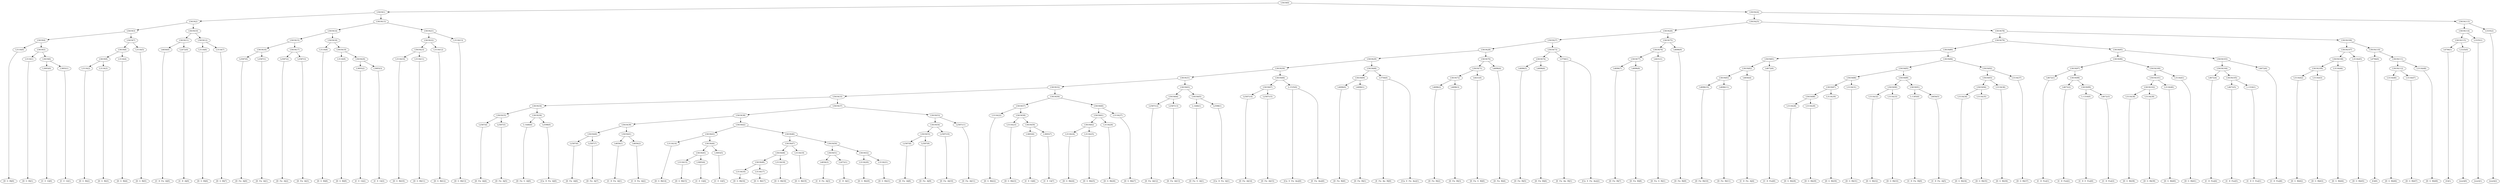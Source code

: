 digraph sample{
"L3116(0)"->"[D  G  B](0)"
"L3116(1)"->"[D  G  B](1)"
"L3693(0)"->"[C  E  G](0)"
"L3693(1)"->"[C  E  G](1)"
"L5619(6)"->"L3693(0)"
"L5619(6)"->"L3693(1)"
"L5619(5)"->"L3116(1)"
"L5619(5)"->"L5619(6)"
"L5619(4)"->"L3116(0)"
"L5619(4)"->"L5619(5)"
"L3116(2)"->"[D  G  B](2)"
"L3116(3)"->"[D  G  B](3)"
"L5619(9)"->"L3116(2)"
"L5619(9)"->"L3116(3)"
"L3116(4)"->"[D  G  B](4)"
"L5619(8)"->"L5619(9)"
"L5619(8)"->"L3116(4)"
"L3116(5)"->"[D  G  B](5)"
"L5619(7)"->"L5619(8)"
"L5619(7)"->"L3116(5)"
"L5619(3)"->"L5619(4)"
"L5619(3)"->"L5619(7)"
"L4656(0)"->"[C  D  Fis  A](0)"
"L2472(0)"->"[C  D  A](0)"
"L5619(11)"->"L4656(0)"
"L5619(11)"->"L2472(0)"
"L3116(6)"->"[D  G  B](6)"
"L3116(7)"->"[D  G  B](7)"
"L5619(12)"->"L3116(6)"
"L5619(12)"->"L3116(7)"
"L5619(10)"->"L5619(11)"
"L5619(10)"->"L5619(12)"
"L5619(2)"->"L5619(3)"
"L5619(2)"->"L5619(10)"
"L2587(0)"->"[D  Fis  A](0)"
"L2587(1)"->"[D  Fis  A](1)"
"L5619(16)"->"L2587(0)"
"L5619(16)"->"L2587(1)"
"L2587(2)"->"[D  Fis  A](2)"
"L2587(3)"->"[D  Fis  A](3)"
"L5619(17)"->"L2587(2)"
"L5619(17)"->"L2587(3)"
"L5619(15)"->"L5619(16)"
"L5619(15)"->"L5619(17)"
"L3116(8)"->"[D  G  B](8)"
"L3116(9)"->"[D  G  B](9)"
"L3693(2)"->"[C  E  G](2)"
"L3693(3)"->"[C  E  G](3)"
"L5619(20)"->"L3693(2)"
"L5619(20)"->"L3693(3)"
"L5619(19)"->"L3116(9)"
"L5619(19)"->"L5619(20)"
"L5619(18)"->"L3116(8)"
"L5619(18)"->"L5619(19)"
"L5619(14)"->"L5619(15)"
"L5619(14)"->"L5619(18)"
"L3116(10)"->"[D  G  B](10)"
"L3116(11)"->"[D  G  B](11)"
"L5619(23)"->"L3116(10)"
"L5619(23)"->"L3116(11)"
"L3116(12)"->"[D  G  B](12)"
"L5619(22)"->"L5619(23)"
"L5619(22)"->"L3116(12)"
"L3116(13)"->"[D  G  B](13)"
"L5619(21)"->"L5619(22)"
"L5619(21)"->"L3116(13)"
"L5619(13)"->"L5619(14)"
"L5619(13)"->"L5619(21)"
"L5619(1)"->"L5619(2)"
"L5619(1)"->"L5619(13)"
"L2587(4)"->"[D  Fis  A](4)"
"L2587(5)"->"[D  Fis  A](5)"
"L5619(35)"->"L2587(4)"
"L5619(35)"->"L2587(5)"
"L-1446(0)"->"[D  Fis  G  A](0)"
"L2598(0)"->"[Cis  D  Fis  A](0)"
"L5619(36)"->"L-1446(0)"
"L5619(36)"->"L2598(0)"
"L5619(34)"->"L5619(35)"
"L5619(34)"->"L5619(36)"
"L2587(6)"->"[D  Fis  A](6)"
"L2587(7)"->"[D  Fis  A](7)"
"L5619(40)"->"L2587(6)"
"L5619(40)"->"L2587(7)"
"L4656(1)"->"[C  D  Fis  A](1)"
"L4656(2)"->"[C  D  Fis  A](2)"
"L5619(41)"->"L4656(1)"
"L5619(41)"->"L4656(2)"
"L5619(39)"->"L5619(40)"
"L5619(39)"->"L5619(41)"
"L3116(14)"->"[D  G  B](14)"
"L3116(15)"->"[D  G  B](15)"
"L3693(4)"->"[C  E  G](4)"
"L5619(45)"->"L3116(15)"
"L5619(45)"->"L3693(4)"
"L3693(5)"->"[C  E  G](5)"
"L5619(44)"->"L5619(45)"
"L5619(44)"->"L3693(5)"
"L5619(43)"->"L3116(14)"
"L5619(43)"->"L5619(44)"
"L3116(16)"->"[D  G  B](16)"
"L3116(17)"->"[D  G  B](17)"
"L5619(49)"->"L3116(16)"
"L5619(49)"->"L3116(17)"
"L3116(18)"->"[D  G  B](18)"
"L5619(48)"->"L5619(49)"
"L5619(48)"->"L3116(18)"
"L3116(19)"->"[D  G  B](19)"
"L5619(47)"->"L5619(48)"
"L5619(47)"->"L3116(19)"
"L4656(3)"->"[C  D  Fis  A](3)"
"L2472(1)"->"[C  D  A](1)"
"L5619(51)"->"L4656(3)"
"L5619(51)"->"L2472(1)"
"L3116(20)"->"[D  G  B](20)"
"L3116(21)"->"[D  G  B](21)"
"L5619(52)"->"L3116(20)"
"L5619(52)"->"L3116(21)"
"L5619(50)"->"L5619(51)"
"L5619(50)"->"L5619(52)"
"L5619(46)"->"L5619(47)"
"L5619(46)"->"L5619(50)"
"L5619(42)"->"L5619(43)"
"L5619(42)"->"L5619(46)"
"L5619(38)"->"L5619(39)"
"L5619(38)"->"L5619(42)"
"L2587(8)"->"[D  Fis  A](8)"
"L2587(9)"->"[D  Fis  A](9)"
"L5619(55)"->"L2587(8)"
"L5619(55)"->"L2587(9)"
"L2587(10)"->"[D  Fis  A](10)"
"L5619(54)"->"L5619(55)"
"L5619(54)"->"L2587(10)"
"L2587(11)"->"[D  Fis  A](11)"
"L5619(53)"->"L5619(54)"
"L5619(53)"->"L2587(11)"
"L5619(37)"->"L5619(38)"
"L5619(37)"->"L5619(53)"
"L5619(33)"->"L5619(34)"
"L5619(33)"->"L5619(37)"
"L3116(22)"->"[D  G  B](22)"
"L3116(23)"->"[D  G  B](23)"
"L3693(6)"->"[C  E  G](6)"
"L3693(7)"->"[C  E  G](7)"
"L5619(59)"->"L3693(6)"
"L5619(59)"->"L3693(7)"
"L5619(58)"->"L3116(23)"
"L5619(58)"->"L5619(59)"
"L5619(57)"->"L3116(22)"
"L5619(57)"->"L5619(58)"
"L3116(24)"->"[D  G  B](24)"
"L3116(25)"->"[D  G  B](25)"
"L5619(62)"->"L3116(24)"
"L5619(62)"->"L3116(25)"
"L3116(26)"->"[D  G  B](26)"
"L5619(61)"->"L5619(62)"
"L5619(61)"->"L3116(26)"
"L3116(27)"->"[D  G  B](27)"
"L5619(60)"->"L5619(61)"
"L5619(60)"->"L3116(27)"
"L5619(56)"->"L5619(57)"
"L5619(56)"->"L5619(60)"
"L5619(32)"->"L5619(33)"
"L5619(32)"->"L5619(56)"
"L2587(12)"->"[D  Fis  A](12)"
"L2587(13)"->"[D  Fis  A](13)"
"L5619(64)"->"L2587(12)"
"L5619(64)"->"L2587(13)"
"L-1446(1)"->"[D  Fis  G  A](1)"
"L2598(1)"->"[Cis  D  Fis  A](1)"
"L5619(65)"->"L-1446(1)"
"L5619(65)"->"L2598(1)"
"L5619(63)"->"L5619(64)"
"L5619(63)"->"L5619(65)"
"L5619(31)"->"L5619(32)"
"L5619(31)"->"L5619(63)"
"L2587(14)"->"[D  Fis  A](14)"
"L2587(15)"->"[D  Fis  A](15)"
"L5619(67)"->"L2587(14)"
"L5619(67)"->"L2587(15)"
"L-1535(0)"->"[Cis  E  Fis  Ais](0)"
"L-1535(0)"->"[E  Fis  Ais](0)"
"L5619(66)"->"L5619(67)"
"L5619(66)"->"L-1535(0)"
"L5619(30)"->"L5619(31)"
"L5619(30)"->"L5619(66)"
"L4696(0)"->"[D  Fis  B](0)"
"L4696(1)"->"[D  Fis  B](1)"
"L5619(69)"->"L4696(0)"
"L5619(69)"->"L4696(1)"
"L3756(0)"->"[E  Fis  Ais  B](0)"
"L3756(0)"->"[Cis  E  Fis  Ais](1)"
"L5619(68)"->"L5619(69)"
"L5619(68)"->"L3756(0)"
"L5619(29)"->"L5619(30)"
"L5619(29)"->"L5619(68)"
"L4696(2)"->"[D  Fis  B](2)"
"L4696(3)"->"[D  Fis  B](3)"
"L5619(72)"->"L4696(2)"
"L5619(72)"->"L4696(3)"
"L4431(0)"->"[D  Fis  G  B](0)"
"L5619(71)"->"L5619(72)"
"L5619(71)"->"L4431(0)"
"L4696(4)"->"[D  Fis  B](4)"
"L5619(70)"->"L5619(71)"
"L5619(70)"->"L4696(4)"
"L5619(28)"->"L5619(29)"
"L5619(28)"->"L5619(70)"
"L4696(5)"->"[D  Fis  B](5)"
"L4696(6)"->"[D  Fis  B](6)"
"L5619(74)"->"L4696(5)"
"L5619(74)"->"L4696(6)"
"L3756(1)"->"[E  Fis  Ais  B](1)"
"L3756(1)"->"[Cis  E  Fis  Ais](2)"
"L5619(73)"->"L5619(74)"
"L5619(73)"->"L3756(1)"
"L5619(27)"->"L5619(28)"
"L5619(27)"->"L5619(73)"
"L4696(7)"->"[D  Fis  B](7)"
"L4696(8)"->"[D  Fis  B](8)"
"L5619(77)"->"L4696(7)"
"L5619(77)"->"L4696(8)"
"L4431(1)"->"[D  Fis  G  B](1)"
"L5619(76)"->"L5619(77)"
"L5619(76)"->"L4431(1)"
"L4696(9)"->"[D  Fis  B](9)"
"L5619(75)"->"L5619(76)"
"L5619(75)"->"L4696(9)"
"L5619(26)"->"L5619(27)"
"L5619(26)"->"L5619(75)"
"L4696(10)"->"[D  Fis  B](10)"
"L4696(11)"->"[D  Fis  B](11)"
"L5619(83)"->"L4696(10)"
"L5619(83)"->"L4696(11)"
"L4656(4)"->"[C  D  Fis  A](4)"
"L5619(82)"->"L5619(83)"
"L5619(82)"->"L4656(4)"
"L4672(0)"->"[C  D  Fis](0)"
"L5619(81)"->"L5619(82)"
"L5619(81)"->"L4672(0)"
"L3116(28)"->"[D  G  B](28)"
"L3116(29)"->"[D  G  B](29)"
"L5619(88)"->"L3116(28)"
"L5619(88)"->"L3116(29)"
"L3116(30)"->"[D  G  B](30)"
"L5619(87)"->"L5619(88)"
"L5619(87)"->"L3116(30)"
"L3116(31)"->"[D  G  B](31)"
"L5619(86)"->"L5619(87)"
"L5619(86)"->"L3116(31)"
"L3116(32)"->"[D  G  B](32)"
"L3116(33)"->"[D  G  B](33)"
"L5619(90)"->"L3116(32)"
"L5619(90)"->"L3116(33)"
"L-1305(0)"->"[C  D  Fis  B](0)"
"L4656(5)"->"[C  D  Fis  A](5)"
"L5619(91)"->"L-1305(0)"
"L5619(91)"->"L4656(5)"
"L5619(89)"->"L5619(90)"
"L5619(89)"->"L5619(91)"
"L5619(85)"->"L5619(86)"
"L5619(85)"->"L5619(89)"
"L3116(34)"->"[D  G  B](34)"
"L3116(35)"->"[D  G  B](35)"
"L5619(94)"->"L3116(34)"
"L5619(94)"->"L3116(35)"
"L3116(36)"->"[D  G  B](36)"
"L5619(93)"->"L5619(94)"
"L5619(93)"->"L3116(36)"
"L3116(37)"->"[D  G  B](37)"
"L5619(92)"->"L5619(93)"
"L5619(92)"->"L3116(37)"
"L5619(84)"->"L5619(85)"
"L5619(84)"->"L5619(92)"
"L5619(80)"->"L5619(81)"
"L5619(80)"->"L5619(84)"
"L4672(1)"->"[C  D  Fis](1)"
"L4672(2)"->"[C  D  Fis](2)"
"L-1316(0)"->"[C  D  E  Fis](0)"
"L4672(3)"->"[C  D  Fis](3)"
"L5619(99)"->"L-1316(0)"
"L5619(99)"->"L4672(3)"
"L5619(98)"->"L4672(2)"
"L5619(98)"->"L5619(99)"
"L5619(97)"->"L4672(1)"
"L5619(97)"->"L5619(98)"
"L3116(38)"->"[D  G  B](38)"
"L3116(39)"->"[D  G  B](39)"
"L5619(102)"->"L3116(38)"
"L5619(102)"->"L3116(39)"
"L3116(40)"->"[D  G  B](40)"
"L5619(101)"->"L5619(102)"
"L5619(101)"->"L3116(40)"
"L3116(41)"->"[D  G  B](41)"
"L5619(100)"->"L5619(101)"
"L5619(100)"->"L3116(41)"
"L5619(96)"->"L5619(97)"
"L5619(96)"->"L5619(100)"
"L4672(4)"->"[C  D  Fis](4)"
"L4672(5)"->"[C  D  Fis](5)"
"L-1316(1)"->"[C  D  E  Fis](1)"
"L5619(105)"->"L4672(5)"
"L5619(105)"->"L-1316(1)"
"L5619(104)"->"L4672(4)"
"L5619(104)"->"L5619(105)"
"L4672(6)"->"[C  D  Fis](6)"
"L5619(103)"->"L5619(104)"
"L5619(103)"->"L4672(6)"
"L5619(95)"->"L5619(96)"
"L5619(95)"->"L5619(103)"
"L5619(79)"->"L5619(80)"
"L5619(79)"->"L5619(95)"
"L3116(42)"->"[D  G  B](42)"
"L3116(43)"->"[D  G  B](43)"
"L5619(109)"->"L3116(42)"
"L5619(109)"->"L3116(43)"
"L3116(44)"->"[D  G  B](44)"
"L5619(108)"->"L5619(109)"
"L5619(108)"->"L3116(44)"
"L3116(45)"->"[D  G  B](45)"
"L5619(107)"->"L5619(108)"
"L5619(107)"->"L3116(45)"
"L4794(0)"->"[G](0)"
"L3116(46)"->"[D  G  B](46)"
"L3116(47)"->"[D  G  B](47)"
"L5619(112)"->"L3116(46)"
"L5619(112)"->"L3116(47)"
"L3116(48)"->"[D  G  B](48)"
"L5619(111)"->"L5619(112)"
"L5619(111)"->"L3116(48)"
"L5619(110)"->"L4794(0)"
"L5619(110)"->"L5619(111)"
"L5619(106)"->"L5619(107)"
"L5619(106)"->"L5619(110)"
"L5619(78)"->"L5619(79)"
"L5619(78)"->"L5619(106)"
"L5619(25)"->"L5619(26)"
"L5619(25)"->"L5619(78)"
"L4794(1)"->"[G](1)"
"L3335(0)"->"[rest](0)"
"L5619(115)"->"L4794(1)"
"L5619(115)"->"L3335(0)"
"L3335(1)"->"[rest](1)"
"L5619(114)"->"L5619(115)"
"L5619(114)"->"L3335(1)"
"L3335(2)"->"[rest](2)"
"L5619(113)"->"L5619(114)"
"L5619(113)"->"L3335(2)"
"L5619(24)"->"L5619(25)"
"L5619(24)"->"L5619(113)"
"L5619(0)"->"L5619(1)"
"L5619(0)"->"L5619(24)"
{rank = min; "L5619(0)"}
{rank = same; "L5619(1)"; "L5619(24)";}
{rank = same; "L5619(2)"; "L5619(13)"; "L5619(25)"; "L5619(113)";}
{rank = same; "L5619(3)"; "L5619(10)"; "L5619(14)"; "L5619(21)"; "L5619(26)"; "L5619(78)"; "L5619(114)"; "L3335(2)";}
{rank = same; "L5619(4)"; "L5619(7)"; "L5619(11)"; "L5619(12)"; "L5619(15)"; "L5619(18)"; "L5619(22)"; "L3116(13)"; "L5619(27)"; "L5619(75)"; "L5619(79)"; "L5619(106)"; "L5619(115)"; "L3335(1)";}
{rank = same; "L3116(0)"; "L5619(5)"; "L5619(8)"; "L3116(5)"; "L4656(0)"; "L2472(0)"; "L3116(6)"; "L3116(7)"; "L5619(16)"; "L5619(17)"; "L3116(8)"; "L5619(19)"; "L5619(23)"; "L3116(12)"; "L5619(28)"; "L5619(73)"; "L5619(76)"; "L4696(9)"; "L5619(80)"; "L5619(95)"; "L5619(107)"; "L5619(110)"; "L4794(1)"; "L3335(0)";}
{rank = same; "L3116(1)"; "L5619(6)"; "L5619(9)"; "L3116(4)"; "L2587(0)"; "L2587(1)"; "L2587(2)"; "L2587(3)"; "L3116(9)"; "L5619(20)"; "L3116(10)"; "L3116(11)"; "L5619(29)"; "L5619(70)"; "L5619(74)"; "L3756(1)"; "L5619(77)"; "L4431(1)"; "L5619(81)"; "L5619(84)"; "L5619(96)"; "L5619(103)"; "L5619(108)"; "L3116(45)"; "L4794(0)"; "L5619(111)";}
{rank = same; "L3693(0)"; "L3693(1)"; "L3116(2)"; "L3116(3)"; "L3693(2)"; "L3693(3)"; "L5619(30)"; "L5619(68)"; "L5619(71)"; "L4696(4)"; "L4696(5)"; "L4696(6)"; "L4696(7)"; "L4696(8)"; "L5619(82)"; "L4672(0)"; "L5619(85)"; "L5619(92)"; "L5619(97)"; "L5619(100)"; "L5619(104)"; "L4672(6)"; "L5619(109)"; "L3116(44)"; "L5619(112)"; "L3116(48)";}
{rank = same; "L5619(31)"; "L5619(66)"; "L5619(69)"; "L3756(0)"; "L5619(72)"; "L4431(0)"; "L5619(83)"; "L4656(4)"; "L5619(86)"; "L5619(89)"; "L5619(93)"; "L3116(37)"; "L4672(1)"; "L5619(98)"; "L5619(101)"; "L3116(41)"; "L4672(4)"; "L5619(105)"; "L3116(42)"; "L3116(43)"; "L3116(46)"; "L3116(47)";}
{rank = same; "L5619(32)"; "L5619(63)"; "L5619(67)"; "L-1535(0)"; "L4696(0)"; "L4696(1)"; "L4696(2)"; "L4696(3)"; "L4696(10)"; "L4696(11)"; "L5619(87)"; "L3116(31)"; "L5619(90)"; "L5619(91)"; "L5619(94)"; "L3116(36)"; "L4672(2)"; "L5619(99)"; "L5619(102)"; "L3116(40)"; "L4672(5)"; "L-1316(1)";}
{rank = same; "L5619(33)"; "L5619(56)"; "L5619(64)"; "L5619(65)"; "L2587(14)"; "L2587(15)"; "L5619(88)"; "L3116(30)"; "L3116(32)"; "L3116(33)"; "L-1305(0)"; "L4656(5)"; "L3116(34)"; "L3116(35)"; "L-1316(0)"; "L4672(3)"; "L3116(38)"; "L3116(39)";}
{rank = same; "L5619(34)"; "L5619(37)"; "L5619(57)"; "L5619(60)"; "L2587(12)"; "L2587(13)"; "L-1446(1)"; "L2598(1)"; "L3116(28)"; "L3116(29)";}
{rank = same; "L5619(35)"; "L5619(36)"; "L5619(38)"; "L5619(53)"; "L3116(22)"; "L5619(58)"; "L5619(61)"; "L3116(27)";}
{rank = same; "L2587(4)"; "L2587(5)"; "L-1446(0)"; "L2598(0)"; "L5619(39)"; "L5619(42)"; "L5619(54)"; "L2587(11)"; "L3116(23)"; "L5619(59)"; "L5619(62)"; "L3116(26)";}
{rank = same; "L5619(40)"; "L5619(41)"; "L5619(43)"; "L5619(46)"; "L5619(55)"; "L2587(10)"; "L3693(6)"; "L3693(7)"; "L3116(24)"; "L3116(25)";}
{rank = same; "L2587(6)"; "L2587(7)"; "L4656(1)"; "L4656(2)"; "L3116(14)"; "L5619(44)"; "L5619(47)"; "L5619(50)"; "L2587(8)"; "L2587(9)";}
{rank = same; "L5619(45)"; "L3693(5)"; "L5619(48)"; "L3116(19)"; "L5619(51)"; "L5619(52)";}
{rank = same; "L3116(15)"; "L3693(4)"; "L5619(49)"; "L3116(18)"; "L4656(3)"; "L2472(1)"; "L3116(20)"; "L3116(21)";}
{rank = same; "L3116(16)"; "L3116(17)";}
{rank = max; "[C  D  A](0)"; "[C  D  A](1)"; "[C  D  E  Fis](0)"; "[C  D  E  Fis](1)"; "[C  D  Fis  A](0)"; "[C  D  Fis  A](1)"; "[C  D  Fis  A](2)"; "[C  D  Fis  A](3)"; "[C  D  Fis  A](4)"; "[C  D  Fis  A](5)"; "[C  D  Fis  B](0)"; "[C  D  Fis](0)"; "[C  D  Fis](1)"; "[C  D  Fis](2)"; "[C  D  Fis](3)"; "[C  D  Fis](4)"; "[C  D  Fis](5)"; "[C  D  Fis](6)"; "[C  E  G](0)"; "[C  E  G](1)"; "[C  E  G](2)"; "[C  E  G](3)"; "[C  E  G](4)"; "[C  E  G](5)"; "[C  E  G](6)"; "[C  E  G](7)"; "[Cis  D  Fis  A](0)"; "[Cis  D  Fis  A](1)"; "[Cis  E  Fis  Ais](0)"; "[Cis  E  Fis  Ais](1)"; "[Cis  E  Fis  Ais](2)"; "[D  Fis  A](0)"; "[D  Fis  A](1)"; "[D  Fis  A](10)"; "[D  Fis  A](11)"; "[D  Fis  A](12)"; "[D  Fis  A](13)"; "[D  Fis  A](14)"; "[D  Fis  A](15)"; "[D  Fis  A](2)"; "[D  Fis  A](3)"; "[D  Fis  A](4)"; "[D  Fis  A](5)"; "[D  Fis  A](6)"; "[D  Fis  A](7)"; "[D  Fis  A](8)"; "[D  Fis  A](9)"; "[D  Fis  B](0)"; "[D  Fis  B](1)"; "[D  Fis  B](10)"; "[D  Fis  B](11)"; "[D  Fis  B](2)"; "[D  Fis  B](3)"; "[D  Fis  B](4)"; "[D  Fis  B](5)"; "[D  Fis  B](6)"; "[D  Fis  B](7)"; "[D  Fis  B](8)"; "[D  Fis  B](9)"; "[D  Fis  G  A](0)"; "[D  Fis  G  A](1)"; "[D  Fis  G  B](0)"; "[D  Fis  G  B](1)"; "[D  G  B](0)"; "[D  G  B](1)"; "[D  G  B](10)"; "[D  G  B](11)"; "[D  G  B](12)"; "[D  G  B](13)"; "[D  G  B](14)"; "[D  G  B](15)"; "[D  G  B](16)"; "[D  G  B](17)"; "[D  G  B](18)"; "[D  G  B](19)"; "[D  G  B](2)"; "[D  G  B](20)"; "[D  G  B](21)"; "[D  G  B](22)"; "[D  G  B](23)"; "[D  G  B](24)"; "[D  G  B](25)"; "[D  G  B](26)"; "[D  G  B](27)"; "[D  G  B](28)"; "[D  G  B](29)"; "[D  G  B](3)"; "[D  G  B](30)"; "[D  G  B](31)"; "[D  G  B](32)"; "[D  G  B](33)"; "[D  G  B](34)"; "[D  G  B](35)"; "[D  G  B](36)"; "[D  G  B](37)"; "[D  G  B](38)"; "[D  G  B](39)"; "[D  G  B](4)"; "[D  G  B](40)"; "[D  G  B](41)"; "[D  G  B](42)"; "[D  G  B](43)"; "[D  G  B](44)"; "[D  G  B](45)"; "[D  G  B](46)"; "[D  G  B](47)"; "[D  G  B](48)"; "[D  G  B](5)"; "[D  G  B](6)"; "[D  G  B](7)"; "[D  G  B](8)"; "[D  G  B](9)"; "[E  Fis  Ais  B](0)"; "[E  Fis  Ais  B](1)"; "[E  Fis  Ais](0)"; "[G](0)"; "[G](1)"; "[rest](0)"; "[rest](1)"; "[rest](2)";}
}